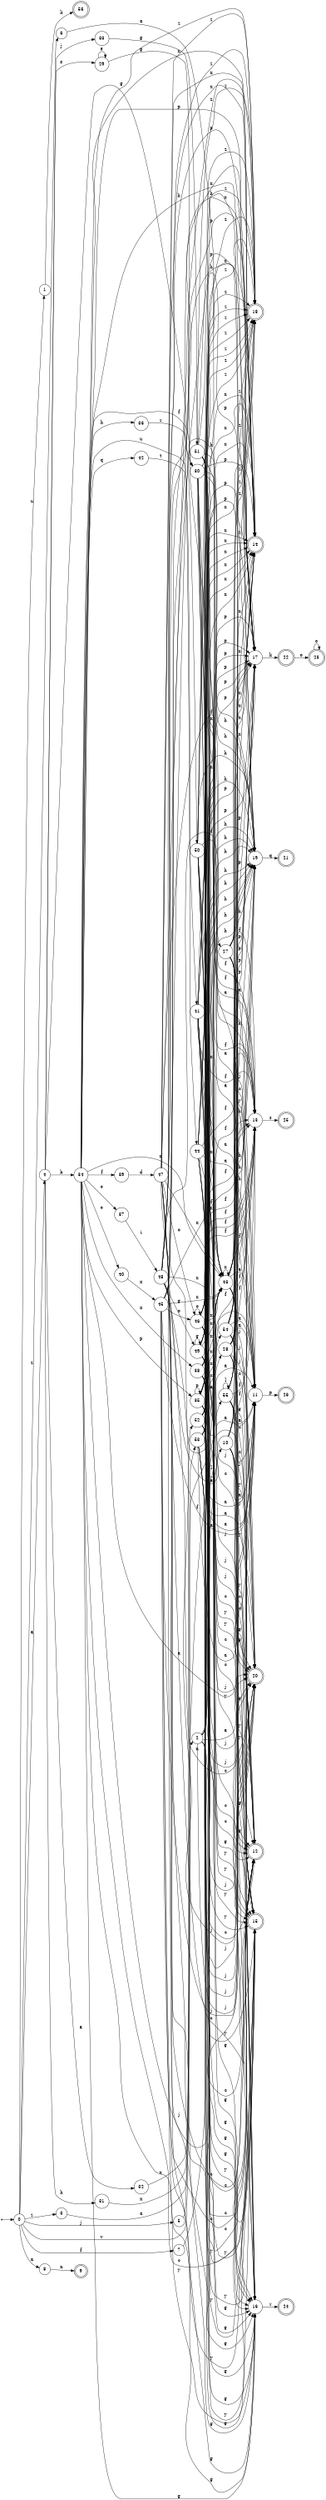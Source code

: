 digraph finite_state_machine {
rankdir=LR;
size="20,20";
node [shape = point]; "dummy0"
node [shape = circle]; "0";
"dummy0" -> "0";
node [shape = circle]; "1";
node [shape = circle]; "2";
node [shape = circle]; "3";
node [shape = circle]; "4";
node [shape = circle]; "5";
node [shape = circle]; "6";
node [shape = circle]; "7";
node [shape = circle]; "8";
node [shape = doublecircle]; "9";node [shape = circle]; "10";
node [shape = circle]; "11";
node [shape = doublecircle]; "12";node [shape = circle]; "13";
node [shape = doublecircle]; "14";node [shape = doublecircle]; "15";node [shape = circle]; "16";
node [shape = circle]; "17";
node [shape = doublecircle]; "18";node [shape = circle]; "19";
node [shape = doublecircle]; "20";node [shape = doublecircle]; "21";node [shape = doublecircle]; "22";node [shape = doublecircle]; "23";node [shape = doublecircle]; "24";node [shape = doublecircle]; "25";node [shape = doublecircle]; "26";node [shape = circle]; "27";
node [shape = circle]; "28";
node [shape = circle]; "29";
node [shape = circle]; "30";
node [shape = circle]; "31";
node [shape = circle]; "32";
node [shape = circle]; "33";
node [shape = circle]; "34";
node [shape = circle]; "35";
node [shape = circle]; "36";
node [shape = circle]; "37";
node [shape = circle]; "38";
node [shape = circle]; "39";
node [shape = circle]; "40";
node [shape = circle]; "41";
node [shape = circle]; "42";
node [shape = circle]; "43";
node [shape = circle]; "44";
node [shape = circle]; "45";
node [shape = circle]; "46";
node [shape = circle]; "47";
node [shape = circle]; "48";
node [shape = circle]; "49";
node [shape = circle]; "50";
node [shape = circle]; "51";
node [shape = circle]; "52";
node [shape = circle]; "53";
node [shape = circle]; "54";
node [shape = circle]; "55";
node [shape = doublecircle]; "56";"0" -> "1" [label = "u"];
 "0" -> "2" [label = "v"];
 "0" -> "3" [label = "z"];
 "0" -> "6" [label = "z"];
 "0" -> "8" [label = "a"];
 "0" -> "4" [label = "a"];
 "0" -> "5" [label = "j"];
 "0" -> "7" [label = "f"];
 "8" -> "9" [label = "n"];
 "7" -> "10" [label = "n"];
 "10" -> "11" [label = "a"];
 "10" -> "12" [label = "c"];
 "10" -> "13" [label = "f"];
 "10" -> "14" [label = "x"];
 "10" -> "15" [label = "y"];
 "10" -> "16" [label = "g"];
 "10" -> "17" [label = "p"];
 "10" -> "18" [label = "z"];
 "10" -> "19" [label = "h"];
 "10" -> "20" [label = "j"];
 "19" -> "21" [label = "q"];
 "17" -> "22" [label = "k"];
 "22" -> "23" [label = "o"];
 "23" -> "23" [label = "o"];
 "16" -> "24" [label = "r"];
 "13" -> "25" [label = "s"];
 "11" -> "26" [label = "p"];
 "6" -> "27" [label = "a"];
 "27" -> "11" [label = "a"];
 "27" -> "12" [label = "c"];
 "27" -> "13" [label = "f"];
 "27" -> "14" [label = "x"];
 "27" -> "15" [label = "y"];
 "27" -> "16" [label = "g"];
 "27" -> "17" [label = "p"];
 "27" -> "18" [label = "z"];
 "27" -> "19" [label = "h"];
 "27" -> "20" [label = "j"];
 "5" -> "28" [label = "f"];
 "28" -> "11" [label = "a"];
 "28" -> "12" [label = "c"];
 "28" -> "13" [label = "f"];
 "28" -> "14" [label = "x"];
 "28" -> "15" [label = "y"];
 "28" -> "16" [label = "g"];
 "28" -> "17" [label = "p"];
 "28" -> "18" [label = "z"];
 "28" -> "19" [label = "h"];
 "28" -> "20" [label = "j"];
 "4" -> "29" [label = "e"];
 "4" -> "30" [label = "g"];
 "4" -> "31" [label = "h"];
 "4" -> "32" [label = "a"];
 "4" -> "33" [label = "j"];
 "4" -> "34" [label = "b"];
 "34" -> "17" [label = "p"];
 "34" -> "35" [label = "p"];
 "34" -> "19" [label = "h"];
 "34" -> "36" [label = "h"];
 "34" -> "40" [label = "o"];
 "34" -> "37" [label = "o"];
 "34" -> "43" [label = "x"];
 "34" -> "38" [label = "x"];
 "34" -> "14" [label = "x"];
 "34" -> "13" [label = "f"];
 "34" -> "39" [label = "f"];
 "34" -> "41" [label = "u"];
 "34" -> "42" [label = "q"];
 "34" -> "11" [label = "a"];
 "34" -> "12" [label = "c"];
 "34" -> "15" [label = "y"];
 "34" -> "16" [label = "g"];
 "34" -> "18" [label = "z"];
 "34" -> "20" [label = "j"];
 "43" -> "43" [label = "x"];
 "43" -> "14" [label = "x"];
 "43" -> "11" [label = "a"];
 "43" -> "12" [label = "c"];
 "43" -> "13" [label = "f"];
 "43" -> "15" [label = "y"];
 "43" -> "16" [label = "g"];
 "43" -> "17" [label = "p"];
 "43" -> "18" [label = "z"];
 "43" -> "19" [label = "h"];
 "43" -> "20" [label = "j"];
 "42" -> "44" [label = "t"];
 "44" -> "43" [label = "x"];
 "44" -> "14" [label = "x"];
 "44" -> "11" [label = "a"];
 "44" -> "12" [label = "c"];
 "44" -> "13" [label = "f"];
 "44" -> "15" [label = "y"];
 "44" -> "16" [label = "g"];
 "44" -> "17" [label = "p"];
 "44" -> "18" [label = "z"];
 "44" -> "19" [label = "h"];
 "44" -> "20" [label = "j"];
 "41" -> "43" [label = "x"];
 "41" -> "14" [label = "x"];
 "41" -> "11" [label = "a"];
 "41" -> "12" [label = "c"];
 "41" -> "13" [label = "f"];
 "41" -> "15" [label = "y"];
 "41" -> "16" [label = "g"];
 "41" -> "17" [label = "p"];
 "41" -> "18" [label = "z"];
 "41" -> "19" [label = "h"];
 "41" -> "20" [label = "j"];
 "40" -> "45" [label = "x"];
 "45" -> "46" [label = "o"];
 "45" -> "43" [label = "x"];
 "45" -> "14" [label = "x"];
 "45" -> "11" [label = "a"];
 "45" -> "12" [label = "c"];
 "45" -> "13" [label = "f"];
 "45" -> "15" [label = "y"];
 "45" -> "16" [label = "g"];
 "45" -> "17" [label = "p"];
 "45" -> "18" [label = "z"];
 "45" -> "19" [label = "h"];
 "45" -> "20" [label = "j"];
 "46" -> "46" [label = "o"];
 "46" -> "43" [label = "x"];
 "46" -> "14" [label = "x"];
 "46" -> "11" [label = "a"];
 "46" -> "12" [label = "c"];
 "46" -> "13" [label = "f"];
 "46" -> "15" [label = "y"];
 "46" -> "16" [label = "g"];
 "46" -> "17" [label = "p"];
 "46" -> "18" [label = "z"];
 "46" -> "19" [label = "h"];
 "46" -> "20" [label = "j"];
 "39" -> "47" [label = "d"];
 "47" -> "46" [label = "o"];
 "47" -> "43" [label = "x"];
 "47" -> "14" [label = "x"];
 "47" -> "11" [label = "a"];
 "47" -> "12" [label = "c"];
 "47" -> "13" [label = "f"];
 "47" -> "15" [label = "y"];
 "47" -> "16" [label = "g"];
 "47" -> "17" [label = "p"];
 "47" -> "18" [label = "z"];
 "47" -> "19" [label = "h"];
 "47" -> "20" [label = "j"];
 "38" -> "43" [label = "x"];
 "38" -> "14" [label = "x"];
 "38" -> "11" [label = "a"];
 "38" -> "12" [label = "c"];
 "38" -> "13" [label = "f"];
 "38" -> "15" [label = "y"];
 "38" -> "16" [label = "g"];
 "38" -> "17" [label = "p"];
 "38" -> "18" [label = "z"];
 "38" -> "19" [label = "h"];
 "38" -> "20" [label = "j"];
 "37" -> "48" [label = "i"];
 "48" -> "16" [label = "g"];
 "48" -> "49" [label = "g"];
 "48" -> "43" [label = "x"];
 "48" -> "14" [label = "x"];
 "48" -> "11" [label = "a"];
 "48" -> "12" [label = "c"];
 "48" -> "13" [label = "f"];
 "48" -> "15" [label = "y"];
 "48" -> "17" [label = "p"];
 "48" -> "18" [label = "z"];
 "48" -> "19" [label = "h"];
 "48" -> "20" [label = "j"];
 "49" -> "16" [label = "g"];
 "49" -> "49" [label = "g"];
 "49" -> "43" [label = "x"];
 "49" -> "14" [label = "x"];
 "49" -> "11" [label = "a"];
 "49" -> "12" [label = "c"];
 "49" -> "13" [label = "f"];
 "49" -> "15" [label = "y"];
 "49" -> "17" [label = "p"];
 "49" -> "18" [label = "z"];
 "49" -> "19" [label = "h"];
 "49" -> "20" [label = "j"];
 "36" -> "50" [label = "r"];
 "50" -> "43" [label = "x"];
 "50" -> "14" [label = "x"];
 "50" -> "11" [label = "a"];
 "50" -> "12" [label = "c"];
 "50" -> "13" [label = "f"];
 "50" -> "15" [label = "y"];
 "50" -> "16" [label = "g"];
 "50" -> "17" [label = "p"];
 "50" -> "18" [label = "z"];
 "50" -> "19" [label = "h"];
 "50" -> "20" [label = "j"];
 "35" -> "17" [label = "p"];
 "35" -> "35" [label = "p"];
 "35" -> "43" [label = "x"];
 "35" -> "14" [label = "x"];
 "35" -> "11" [label = "a"];
 "35" -> "12" [label = "c"];
 "35" -> "13" [label = "f"];
 "35" -> "15" [label = "y"];
 "35" -> "16" [label = "g"];
 "35" -> "18" [label = "z"];
 "35" -> "19" [label = "h"];
 "35" -> "20" [label = "j"];
 "33" -> "51" [label = "g"];
 "51" -> "43" [label = "x"];
 "51" -> "14" [label = "x"];
 "51" -> "11" [label = "a"];
 "51" -> "12" [label = "c"];
 "51" -> "13" [label = "f"];
 "51" -> "15" [label = "y"];
 "51" -> "16" [label = "g"];
 "51" -> "17" [label = "p"];
 "51" -> "18" [label = "z"];
 "51" -> "19" [label = "h"];
 "51" -> "20" [label = "j"];
 "32" -> "52" [label = "x"];
 "52" -> "43" [label = "x"];
 "52" -> "14" [label = "x"];
 "52" -> "11" [label = "a"];
 "52" -> "12" [label = "c"];
 "52" -> "13" [label = "f"];
 "52" -> "15" [label = "y"];
 "52" -> "16" [label = "g"];
 "52" -> "17" [label = "p"];
 "52" -> "18" [label = "z"];
 "52" -> "19" [label = "h"];
 "52" -> "20" [label = "j"];
 "31" -> "53" [label = "x"];
 "53" -> "43" [label = "x"];
 "53" -> "14" [label = "x"];
 "53" -> "11" [label = "a"];
 "53" -> "12" [label = "c"];
 "53" -> "13" [label = "f"];
 "53" -> "15" [label = "y"];
 "53" -> "16" [label = "g"];
 "53" -> "17" [label = "p"];
 "53" -> "18" [label = "z"];
 "53" -> "19" [label = "h"];
 "53" -> "20" [label = "j"];
 "30" -> "43" [label = "x"];
 "30" -> "14" [label = "x"];
 "30" -> "11" [label = "a"];
 "30" -> "12" [label = "c"];
 "30" -> "13" [label = "f"];
 "30" -> "15" [label = "y"];
 "30" -> "16" [label = "g"];
 "30" -> "17" [label = "p"];
 "30" -> "18" [label = "z"];
 "30" -> "19" [label = "h"];
 "30" -> "20" [label = "j"];
 "29" -> "29" [label = "e"];
 "29" -> "30" [label = "g"];
 "3" -> "54" [label = "a"];
 "54" -> "11" [label = "a"];
 "54" -> "12" [label = "c"];
 "54" -> "13" [label = "f"];
 "54" -> "14" [label = "x"];
 "54" -> "15" [label = "y"];
 "54" -> "16" [label = "g"];
 "54" -> "17" [label = "p"];
 "54" -> "18" [label = "z"];
 "54" -> "19" [label = "h"];
 "54" -> "20" [label = "j"];
 "2" -> "55" [label = "l"];
 "2" -> "11" [label = "a"];
 "2" -> "12" [label = "c"];
 "2" -> "13" [label = "f"];
 "2" -> "14" [label = "x"];
 "2" -> "15" [label = "y"];
 "2" -> "16" [label = "g"];
 "2" -> "17" [label = "p"];
 "2" -> "18" [label = "z"];
 "2" -> "19" [label = "h"];
 "2" -> "20" [label = "j"];
 "55" -> "55" [label = "l"];
 "55" -> "11" [label = "a"];
 "55" -> "12" [label = "c"];
 "55" -> "13" [label = "f"];
 "55" -> "14" [label = "x"];
 "55" -> "15" [label = "y"];
 "55" -> "16" [label = "g"];
 "55" -> "17" [label = "p"];
 "55" -> "18" [label = "z"];
 "55" -> "19" [label = "h"];
 "55" -> "20" [label = "j"];
 "1" -> "56" [label = "k"];
 }
